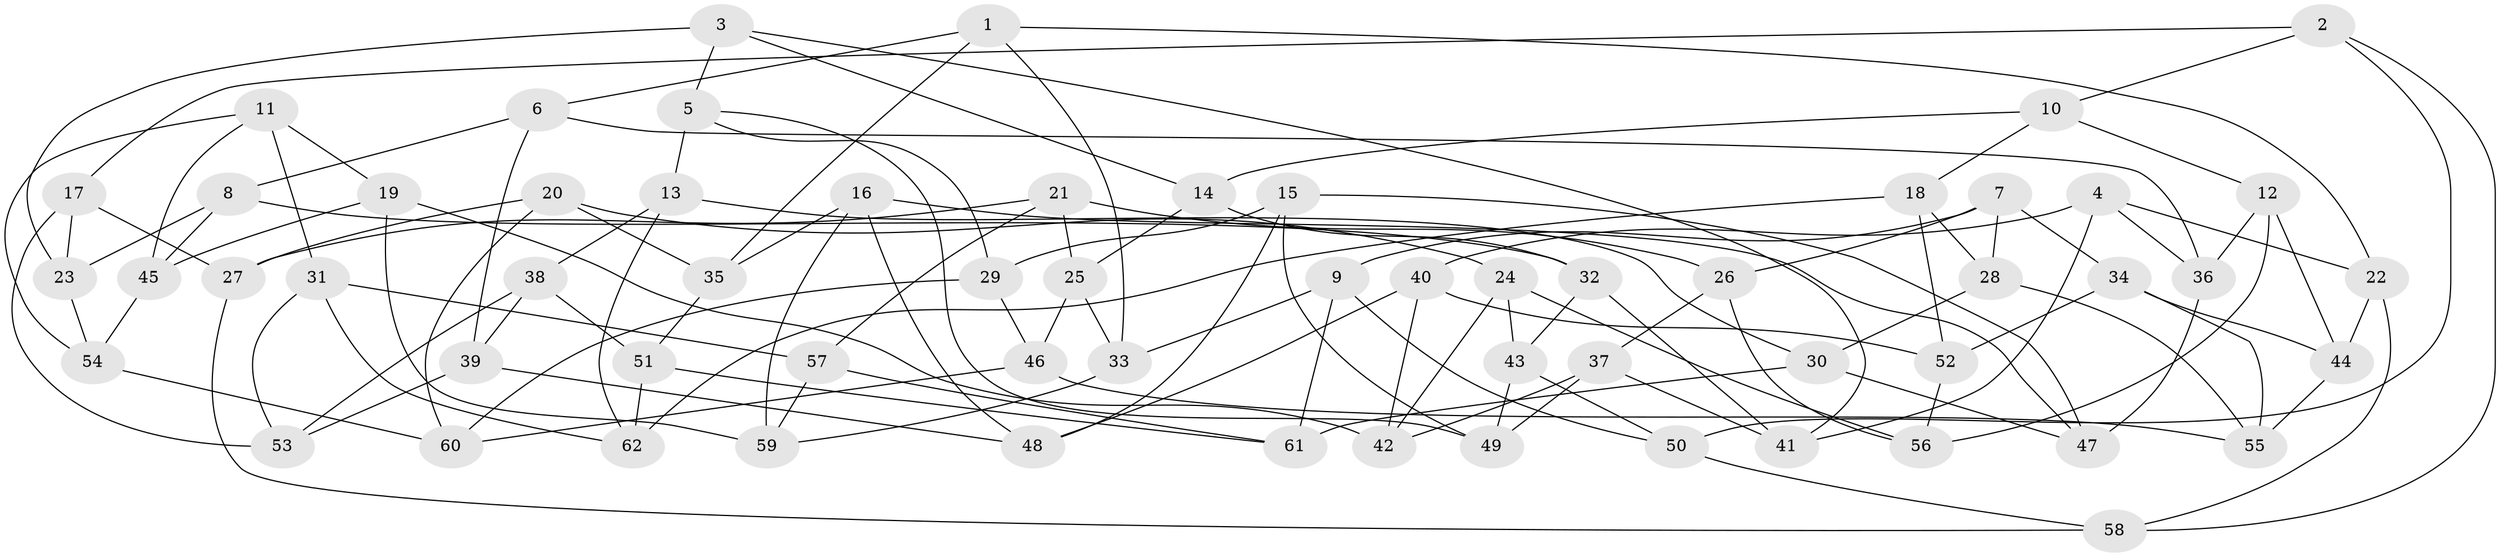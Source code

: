 // Generated by graph-tools (version 1.1) at 2025/03/03/09/25 03:03:09]
// undirected, 62 vertices, 124 edges
graph export_dot {
graph [start="1"]
  node [color=gray90,style=filled];
  1;
  2;
  3;
  4;
  5;
  6;
  7;
  8;
  9;
  10;
  11;
  12;
  13;
  14;
  15;
  16;
  17;
  18;
  19;
  20;
  21;
  22;
  23;
  24;
  25;
  26;
  27;
  28;
  29;
  30;
  31;
  32;
  33;
  34;
  35;
  36;
  37;
  38;
  39;
  40;
  41;
  42;
  43;
  44;
  45;
  46;
  47;
  48;
  49;
  50;
  51;
  52;
  53;
  54;
  55;
  56;
  57;
  58;
  59;
  60;
  61;
  62;
  1 -- 22;
  1 -- 6;
  1 -- 35;
  1 -- 33;
  2 -- 17;
  2 -- 58;
  2 -- 50;
  2 -- 10;
  3 -- 5;
  3 -- 23;
  3 -- 41;
  3 -- 14;
  4 -- 36;
  4 -- 41;
  4 -- 22;
  4 -- 40;
  5 -- 49;
  5 -- 29;
  5 -- 13;
  6 -- 36;
  6 -- 39;
  6 -- 8;
  7 -- 9;
  7 -- 28;
  7 -- 34;
  7 -- 26;
  8 -- 23;
  8 -- 32;
  8 -- 45;
  9 -- 50;
  9 -- 61;
  9 -- 33;
  10 -- 18;
  10 -- 12;
  10 -- 14;
  11 -- 31;
  11 -- 54;
  11 -- 45;
  11 -- 19;
  12 -- 44;
  12 -- 56;
  12 -- 36;
  13 -- 38;
  13 -- 30;
  13 -- 62;
  14 -- 32;
  14 -- 25;
  15 -- 49;
  15 -- 48;
  15 -- 47;
  15 -- 29;
  16 -- 47;
  16 -- 35;
  16 -- 59;
  16 -- 48;
  17 -- 53;
  17 -- 27;
  17 -- 23;
  18 -- 28;
  18 -- 52;
  18 -- 62;
  19 -- 59;
  19 -- 42;
  19 -- 45;
  20 -- 24;
  20 -- 27;
  20 -- 60;
  20 -- 35;
  21 -- 25;
  21 -- 26;
  21 -- 57;
  21 -- 27;
  22 -- 58;
  22 -- 44;
  23 -- 54;
  24 -- 43;
  24 -- 42;
  24 -- 56;
  25 -- 46;
  25 -- 33;
  26 -- 37;
  26 -- 56;
  27 -- 58;
  28 -- 55;
  28 -- 30;
  29 -- 60;
  29 -- 46;
  30 -- 61;
  30 -- 47;
  31 -- 57;
  31 -- 53;
  31 -- 62;
  32 -- 41;
  32 -- 43;
  33 -- 59;
  34 -- 52;
  34 -- 55;
  34 -- 44;
  35 -- 51;
  36 -- 47;
  37 -- 42;
  37 -- 49;
  37 -- 41;
  38 -- 53;
  38 -- 51;
  38 -- 39;
  39 -- 53;
  39 -- 48;
  40 -- 48;
  40 -- 42;
  40 -- 52;
  43 -- 49;
  43 -- 50;
  44 -- 55;
  45 -- 54;
  46 -- 55;
  46 -- 60;
  50 -- 58;
  51 -- 61;
  51 -- 62;
  52 -- 56;
  54 -- 60;
  57 -- 59;
  57 -- 61;
}
